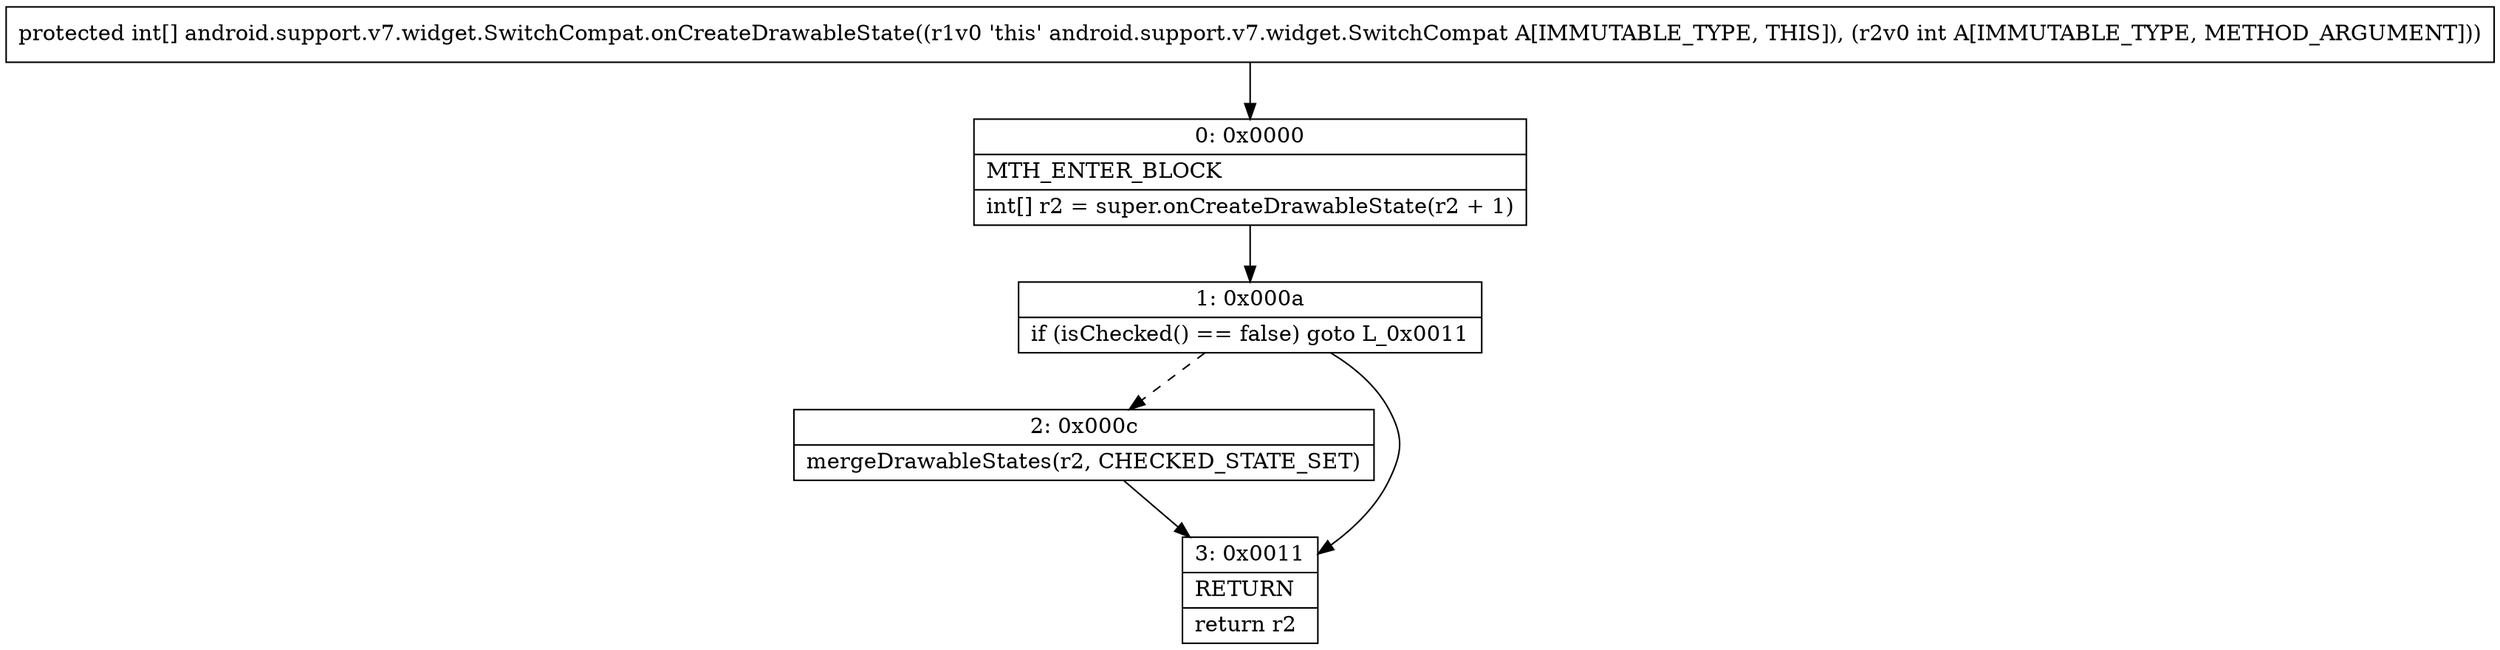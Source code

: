 digraph "CFG forandroid.support.v7.widget.SwitchCompat.onCreateDrawableState(I)[I" {
Node_0 [shape=record,label="{0\:\ 0x0000|MTH_ENTER_BLOCK\l|int[] r2 = super.onCreateDrawableState(r2 + 1)\l}"];
Node_1 [shape=record,label="{1\:\ 0x000a|if (isChecked() == false) goto L_0x0011\l}"];
Node_2 [shape=record,label="{2\:\ 0x000c|mergeDrawableStates(r2, CHECKED_STATE_SET)\l}"];
Node_3 [shape=record,label="{3\:\ 0x0011|RETURN\l|return r2\l}"];
MethodNode[shape=record,label="{protected int[] android.support.v7.widget.SwitchCompat.onCreateDrawableState((r1v0 'this' android.support.v7.widget.SwitchCompat A[IMMUTABLE_TYPE, THIS]), (r2v0 int A[IMMUTABLE_TYPE, METHOD_ARGUMENT])) }"];
MethodNode -> Node_0;
Node_0 -> Node_1;
Node_1 -> Node_2[style=dashed];
Node_1 -> Node_3;
Node_2 -> Node_3;
}

